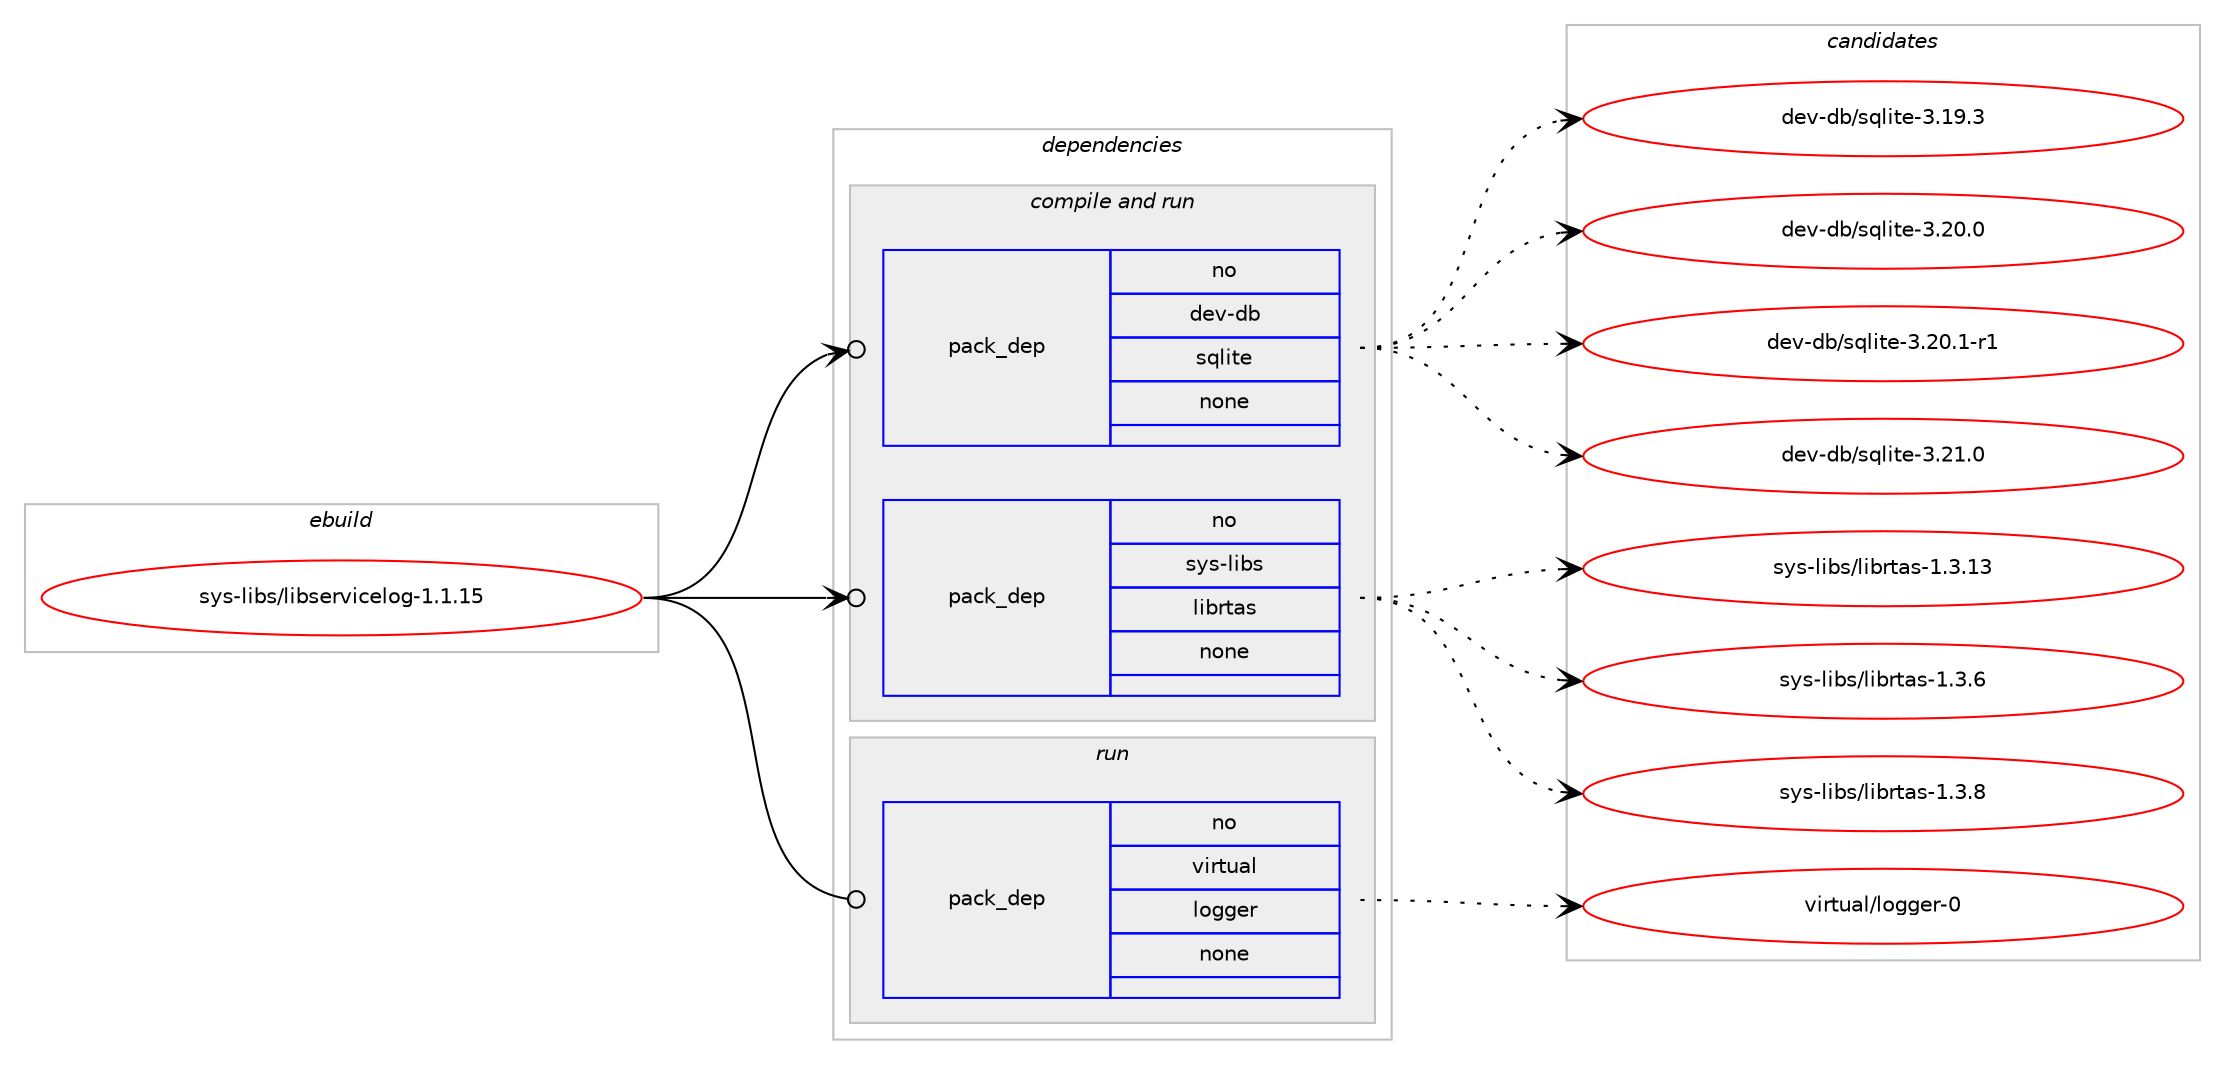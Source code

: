 digraph prolog {

# *************
# Graph options
# *************

newrank=true;
concentrate=true;
compound=true;
graph [rankdir=LR,fontname=Helvetica,fontsize=10,ranksep=1.5];#, ranksep=2.5, nodesep=0.2];
edge  [arrowhead=vee];
node  [fontname=Helvetica,fontsize=10];

# **********
# The ebuild
# **********

subgraph cluster_leftcol {
color=gray;
rank=same;
label=<<i>ebuild</i>>;
id [label="sys-libs/libservicelog-1.1.15", color=red, width=4, href="../sys-libs/libservicelog-1.1.15.svg"];
}

# ****************
# The dependencies
# ****************

subgraph cluster_midcol {
color=gray;
label=<<i>dependencies</i>>;
subgraph cluster_compile {
fillcolor="#eeeeee";
style=filled;
label=<<i>compile</i>>;
}
subgraph cluster_compileandrun {
fillcolor="#eeeeee";
style=filled;
label=<<i>compile and run</i>>;
subgraph pack368116 {
dependency495293 [label=<<TABLE BORDER="0" CELLBORDER="1" CELLSPACING="0" CELLPADDING="4" WIDTH="220"><TR><TD ROWSPAN="6" CELLPADDING="30">pack_dep</TD></TR><TR><TD WIDTH="110">no</TD></TR><TR><TD>dev-db</TD></TR><TR><TD>sqlite</TD></TR><TR><TD>none</TD></TR><TR><TD></TD></TR></TABLE>>, shape=none, color=blue];
}
id:e -> dependency495293:w [weight=20,style="solid",arrowhead="odotvee"];
subgraph pack368117 {
dependency495294 [label=<<TABLE BORDER="0" CELLBORDER="1" CELLSPACING="0" CELLPADDING="4" WIDTH="220"><TR><TD ROWSPAN="6" CELLPADDING="30">pack_dep</TD></TR><TR><TD WIDTH="110">no</TD></TR><TR><TD>sys-libs</TD></TR><TR><TD>librtas</TD></TR><TR><TD>none</TD></TR><TR><TD></TD></TR></TABLE>>, shape=none, color=blue];
}
id:e -> dependency495294:w [weight=20,style="solid",arrowhead="odotvee"];
}
subgraph cluster_run {
fillcolor="#eeeeee";
style=filled;
label=<<i>run</i>>;
subgraph pack368118 {
dependency495295 [label=<<TABLE BORDER="0" CELLBORDER="1" CELLSPACING="0" CELLPADDING="4" WIDTH="220"><TR><TD ROWSPAN="6" CELLPADDING="30">pack_dep</TD></TR><TR><TD WIDTH="110">no</TD></TR><TR><TD>virtual</TD></TR><TR><TD>logger</TD></TR><TR><TD>none</TD></TR><TR><TD></TD></TR></TABLE>>, shape=none, color=blue];
}
id:e -> dependency495295:w [weight=20,style="solid",arrowhead="odot"];
}
}

# **************
# The candidates
# **************

subgraph cluster_choices {
rank=same;
color=gray;
label=<<i>candidates</i>>;

subgraph choice368116 {
color=black;
nodesep=1;
choice10010111845100984711511310810511610145514649574651 [label="dev-db/sqlite-3.19.3", color=red, width=4,href="../dev-db/sqlite-3.19.3.svg"];
choice10010111845100984711511310810511610145514650484648 [label="dev-db/sqlite-3.20.0", color=red, width=4,href="../dev-db/sqlite-3.20.0.svg"];
choice100101118451009847115113108105116101455146504846494511449 [label="dev-db/sqlite-3.20.1-r1", color=red, width=4,href="../dev-db/sqlite-3.20.1-r1.svg"];
choice10010111845100984711511310810511610145514650494648 [label="dev-db/sqlite-3.21.0", color=red, width=4,href="../dev-db/sqlite-3.21.0.svg"];
dependency495293:e -> choice10010111845100984711511310810511610145514649574651:w [style=dotted,weight="100"];
dependency495293:e -> choice10010111845100984711511310810511610145514650484648:w [style=dotted,weight="100"];
dependency495293:e -> choice100101118451009847115113108105116101455146504846494511449:w [style=dotted,weight="100"];
dependency495293:e -> choice10010111845100984711511310810511610145514650494648:w [style=dotted,weight="100"];
}
subgraph choice368117 {
color=black;
nodesep=1;
choice115121115451081059811547108105981141169711545494651464951 [label="sys-libs/librtas-1.3.13", color=red, width=4,href="../sys-libs/librtas-1.3.13.svg"];
choice1151211154510810598115471081059811411697115454946514654 [label="sys-libs/librtas-1.3.6", color=red, width=4,href="../sys-libs/librtas-1.3.6.svg"];
choice1151211154510810598115471081059811411697115454946514656 [label="sys-libs/librtas-1.3.8", color=red, width=4,href="../sys-libs/librtas-1.3.8.svg"];
dependency495294:e -> choice115121115451081059811547108105981141169711545494651464951:w [style=dotted,weight="100"];
dependency495294:e -> choice1151211154510810598115471081059811411697115454946514654:w [style=dotted,weight="100"];
dependency495294:e -> choice1151211154510810598115471081059811411697115454946514656:w [style=dotted,weight="100"];
}
subgraph choice368118 {
color=black;
nodesep=1;
choice11810511411611797108471081111031031011144548 [label="virtual/logger-0", color=red, width=4,href="../virtual/logger-0.svg"];
dependency495295:e -> choice11810511411611797108471081111031031011144548:w [style=dotted,weight="100"];
}
}

}
